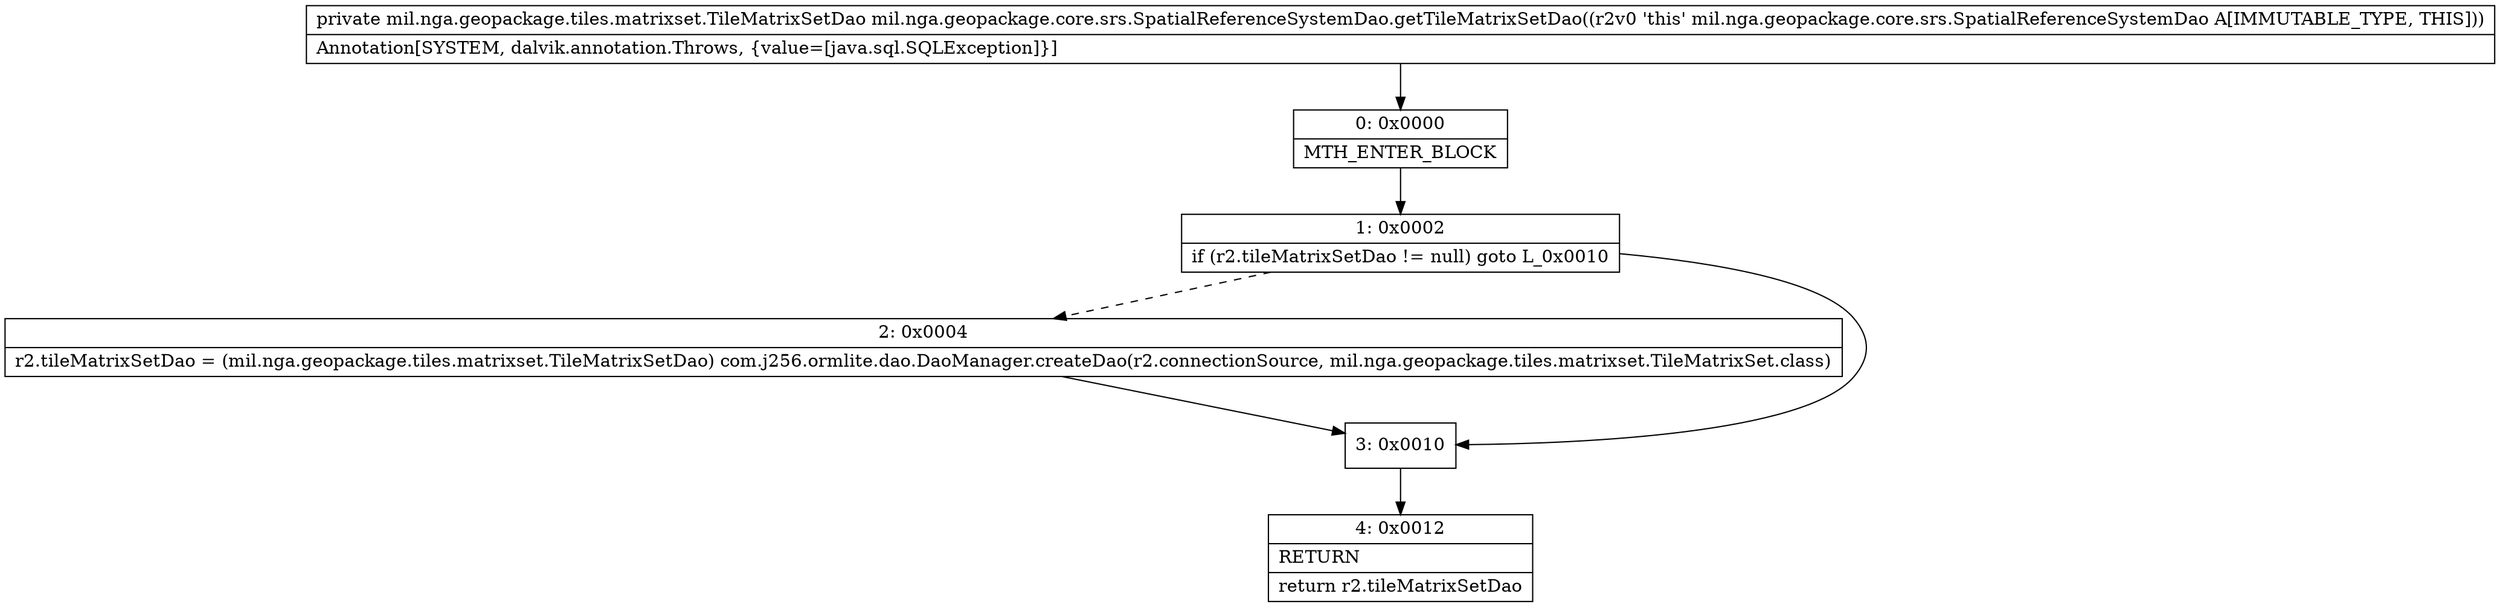 digraph "CFG formil.nga.geopackage.core.srs.SpatialReferenceSystemDao.getTileMatrixSetDao()Lmil\/nga\/geopackage\/tiles\/matrixset\/TileMatrixSetDao;" {
Node_0 [shape=record,label="{0\:\ 0x0000|MTH_ENTER_BLOCK\l}"];
Node_1 [shape=record,label="{1\:\ 0x0002|if (r2.tileMatrixSetDao != null) goto L_0x0010\l}"];
Node_2 [shape=record,label="{2\:\ 0x0004|r2.tileMatrixSetDao = (mil.nga.geopackage.tiles.matrixset.TileMatrixSetDao) com.j256.ormlite.dao.DaoManager.createDao(r2.connectionSource, mil.nga.geopackage.tiles.matrixset.TileMatrixSet.class)\l}"];
Node_3 [shape=record,label="{3\:\ 0x0010}"];
Node_4 [shape=record,label="{4\:\ 0x0012|RETURN\l|return r2.tileMatrixSetDao\l}"];
MethodNode[shape=record,label="{private mil.nga.geopackage.tiles.matrixset.TileMatrixSetDao mil.nga.geopackage.core.srs.SpatialReferenceSystemDao.getTileMatrixSetDao((r2v0 'this' mil.nga.geopackage.core.srs.SpatialReferenceSystemDao A[IMMUTABLE_TYPE, THIS]))  | Annotation[SYSTEM, dalvik.annotation.Throws, \{value=[java.sql.SQLException]\}]\l}"];
MethodNode -> Node_0;
Node_0 -> Node_1;
Node_1 -> Node_2[style=dashed];
Node_1 -> Node_3;
Node_2 -> Node_3;
Node_3 -> Node_4;
}

